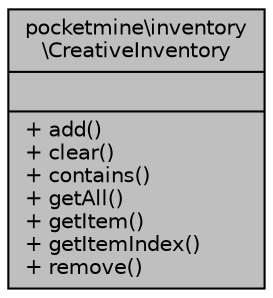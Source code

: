 digraph "pocketmine\inventory\CreativeInventory"
{
 // INTERACTIVE_SVG=YES
 // LATEX_PDF_SIZE
  edge [fontname="Helvetica",fontsize="10",labelfontname="Helvetica",labelfontsize="10"];
  node [fontname="Helvetica",fontsize="10",shape=record];
  Node1 [label="{pocketmine\\inventory\l\\CreativeInventory\n||+ add()\l+ clear()\l+ contains()\l+ getAll()\l+ getItem()\l+ getItemIndex()\l+ remove()\l}",height=0.2,width=0.4,color="black", fillcolor="grey75", style="filled", fontcolor="black",tooltip=" "];
}
